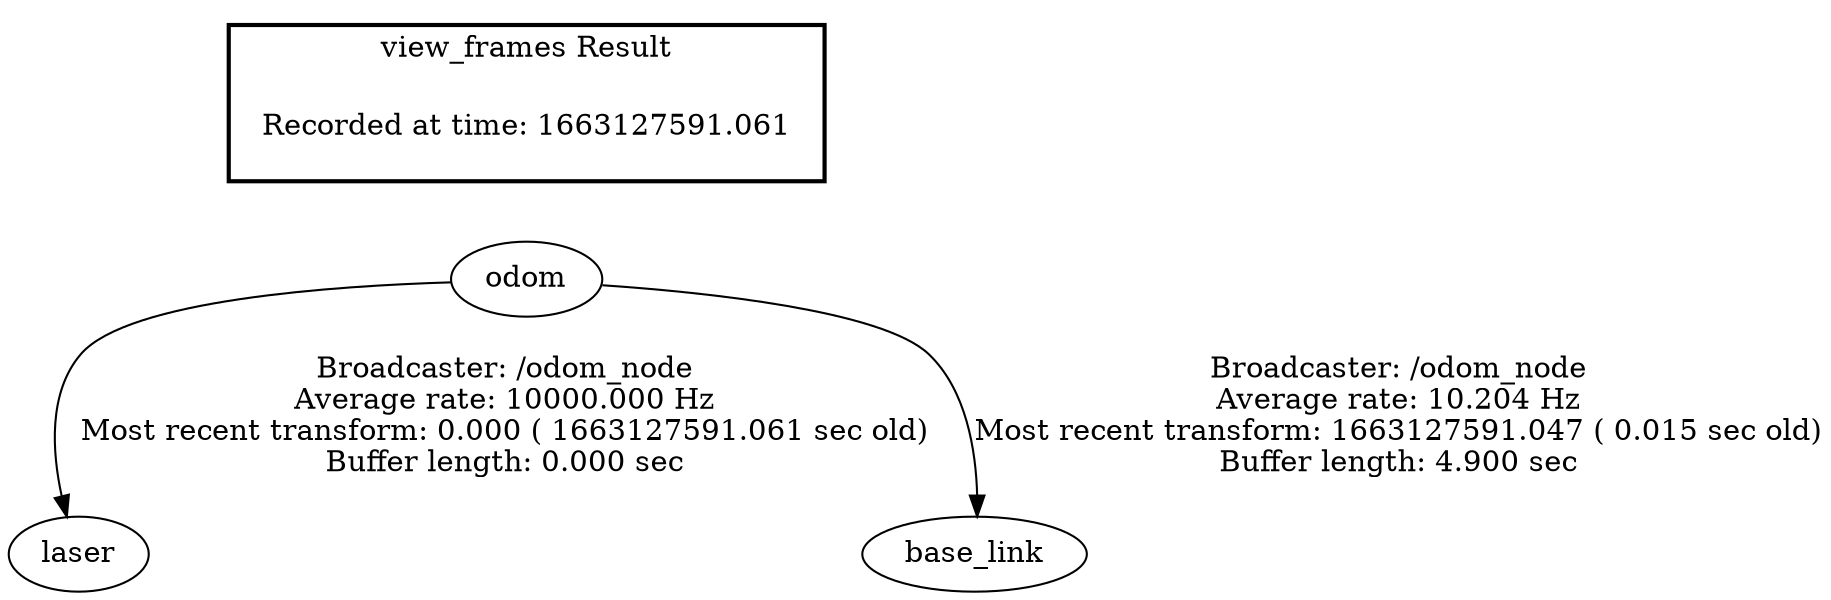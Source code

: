 digraph G {
"odom" -> "laser"[label="Broadcaster: /odom_node\nAverage rate: 10000.000 Hz\nMost recent transform: 0.000 ( 1663127591.061 sec old)\nBuffer length: 0.000 sec\n"];
"odom" -> "base_link"[label="Broadcaster: /odom_node\nAverage rate: 10.204 Hz\nMost recent transform: 1663127591.047 ( 0.015 sec old)\nBuffer length: 4.900 sec\n"];
edge [style=invis];
 subgraph cluster_legend { style=bold; color=black; label ="view_frames Result";
"Recorded at time: 1663127591.061"[ shape=plaintext ] ;
 }->"odom";
}